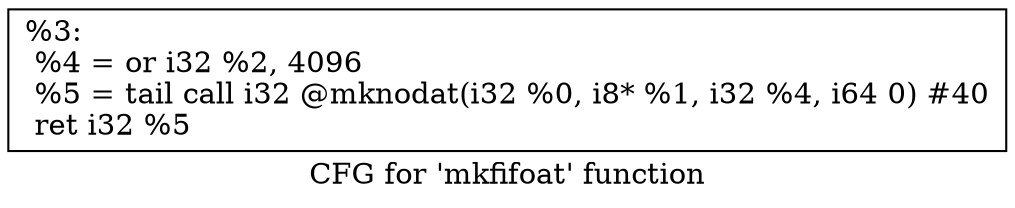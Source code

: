 digraph "CFG for 'mkfifoat' function" {
	label="CFG for 'mkfifoat' function";

	Node0x1988340 [shape=record,label="{%3:\l  %4 = or i32 %2, 4096\l  %5 = tail call i32 @mknodat(i32 %0, i8* %1, i32 %4, i64 0) #40\l  ret i32 %5\l}"];
}
